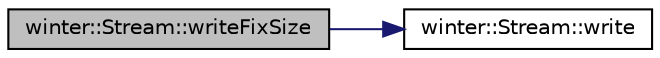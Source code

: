 digraph "winter::Stream::writeFixSize"
{
 // LATEX_PDF_SIZE
  edge [fontname="Helvetica",fontsize="10",labelfontname="Helvetica",labelfontsize="10"];
  node [fontname="Helvetica",fontsize="10",shape=record];
  rankdir="LR";
  Node1 [label="winter::Stream::writeFixSize",height=0.2,width=0.4,color="black", fillcolor="grey75", style="filled", fontcolor="black",tooltip="写固定长度的数据"];
  Node1 -> Node2 [color="midnightblue",fontsize="10",style="solid",fontname="Helvetica"];
  Node2 [label="winter::Stream::write",height=0.2,width=0.4,color="black", fillcolor="white", style="filled",URL="$classwinter_1_1Stream.html#a01be192ac0c9e174dc07fdaa0952ae52",tooltip="写数据"];
}
